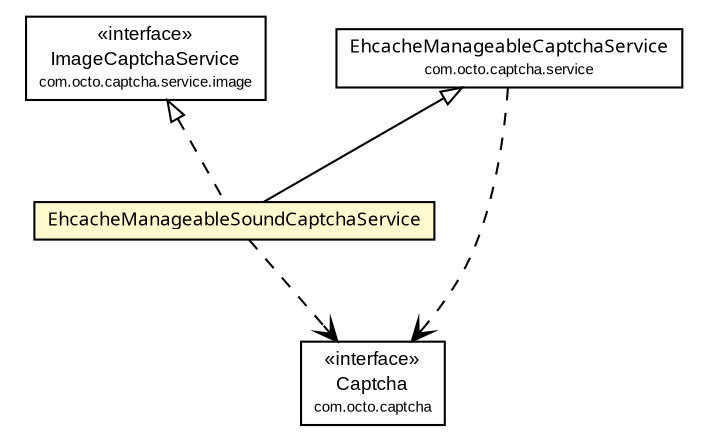 #!/usr/local/bin/dot
#
# Class diagram 
# Generated by UmlGraph version 4.6 (http://www.spinellis.gr/sw/umlgraph)
#

digraph G {
	edge [fontname="arial",fontsize=10,labelfontname="arial",labelfontsize=10];
	node [fontname="arial",fontsize=10,shape=plaintext];
	// com.octo.captcha.service.EhcacheManageableCaptchaService
	c97 [label=<<table border="0" cellborder="1" cellspacing="0" cellpadding="2" port="p" href="../EhcacheManageableCaptchaService.html">
		<tr><td><table border="0" cellspacing="0" cellpadding="1">
			<tr><td><font face="ariali"> EhcacheManageableCaptchaService </font></td></tr>
			<tr><td><font point-size="7.0"> com.octo.captcha.service </font></td></tr>
		</table></td></tr>
		</table>>, fontname="arial", fontcolor="black", fontsize=9.0];
	// com.octo.captcha.service.sound.EhcacheManageableSoundCaptchaService
	c99 [label=<<table border="0" cellborder="1" cellspacing="0" cellpadding="2" port="p" bgcolor="lemonChiffon" href="./EhcacheManageableSoundCaptchaService.html">
		<tr><td><table border="0" cellspacing="0" cellpadding="1">
			<tr><td><font face="ariali"> EhcacheManageableSoundCaptchaService </font></td></tr>
		</table></td></tr>
		</table>>, fontname="arial", fontcolor="black", fontsize=9.0];
	//com.octo.captcha.service.sound.EhcacheManageableSoundCaptchaService extends com.octo.captcha.service.EhcacheManageableCaptchaService
	c97:p -> c99:p [dir=back,arrowtail=empty];
	//com.octo.captcha.service.sound.EhcacheManageableSoundCaptchaService implements com.octo.captcha.service.image.ImageCaptchaService
	c100:p -> c99:p [dir=back,arrowtail=empty,style=dashed];
	// com.octo.captcha.service.EhcacheManageableCaptchaService DEPEND com.octo.captcha.Captcha
	c97:p -> c101:p [taillabel="", label="", headlabel="", fontname="arial", fontcolor="black", fontsize=10.0, color="black", arrowhead=open, style=dashed];
	// com.octo.captcha.service.sound.EhcacheManageableSoundCaptchaService DEPEND com.octo.captcha.Captcha
	c99:p -> c101:p [taillabel="", label="", headlabel="", fontname="arial", fontcolor="black", fontsize=10.0, color="black", arrowhead=open, style=dashed];
	// com.octo.captcha.service.image.ImageCaptchaService
	c100 [label=<<table border="0" cellborder="1" cellspacing="0" cellpadding="2" port="p" href="http://java.sun.com/j2se/1.4.2/docs/api/com/octo/captcha/service/image/ImageCaptchaService.html">
		<tr><td><table border="0" cellspacing="0" cellpadding="1">
			<tr><td> &laquo;interface&raquo; </td></tr>
			<tr><td> ImageCaptchaService </td></tr>
			<tr><td><font point-size="7.0"> com.octo.captcha.service.image </font></td></tr>
		</table></td></tr>
		</table>>, fontname="arial", fontcolor="black", fontsize=9.0];
	// com.octo.captcha.Captcha
	c101 [label=<<table border="0" cellborder="1" cellspacing="0" cellpadding="2" port="p" href="http://java.sun.com/j2se/1.4.2/docs/api/com/octo/captcha/Captcha.html">
		<tr><td><table border="0" cellspacing="0" cellpadding="1">
			<tr><td> &laquo;interface&raquo; </td></tr>
			<tr><td> Captcha </td></tr>
			<tr><td><font point-size="7.0"> com.octo.captcha </font></td></tr>
		</table></td></tr>
		</table>>, fontname="arial", fontcolor="black", fontsize=9.0];
}

